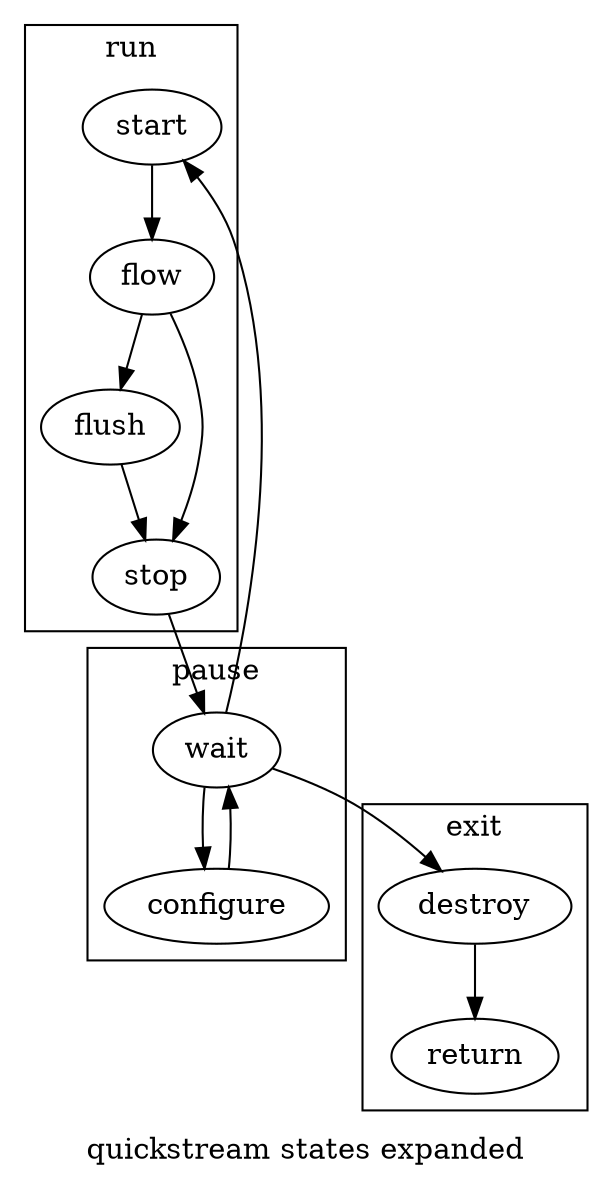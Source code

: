 digraph {

    label="quickstream states expanded";

    subgraph cluster_0 {
        label="run";
        start;
        flow;
        flush;
        stop;
    }

    subgraph cluster_1 {
        label="pause";
        wait;
        configure;
    }

    subgraph cluster_2 {
        label="exit";
        destroy;
        return;
    }

    start -> flow;
    flow -> flush;
    flow -> stop;
    flush -> stop;
    stop -> wait;
    wait -> start;
    wait -> destroy;
    destroy -> return;
    wait -> configure;
    configure -> wait;
}
